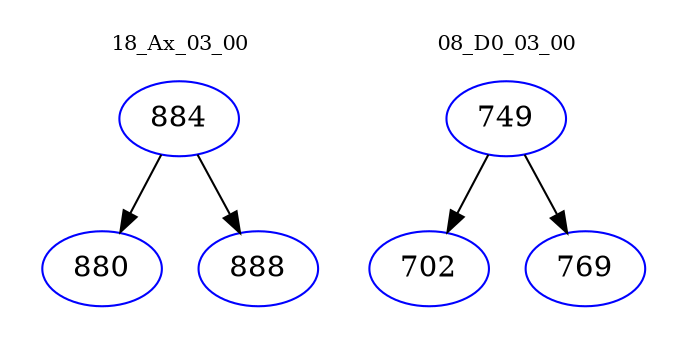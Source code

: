 digraph{
subgraph cluster_0 {
color = white
label = "18_Ax_03_00";
fontsize=10;
T0_884 [label="884", color="blue"]
T0_884 -> T0_880 [color="black"]
T0_880 [label="880", color="blue"]
T0_884 -> T0_888 [color="black"]
T0_888 [label="888", color="blue"]
}
subgraph cluster_1 {
color = white
label = "08_D0_03_00";
fontsize=10;
T1_749 [label="749", color="blue"]
T1_749 -> T1_702 [color="black"]
T1_702 [label="702", color="blue"]
T1_749 -> T1_769 [color="black"]
T1_769 [label="769", color="blue"]
}
}
